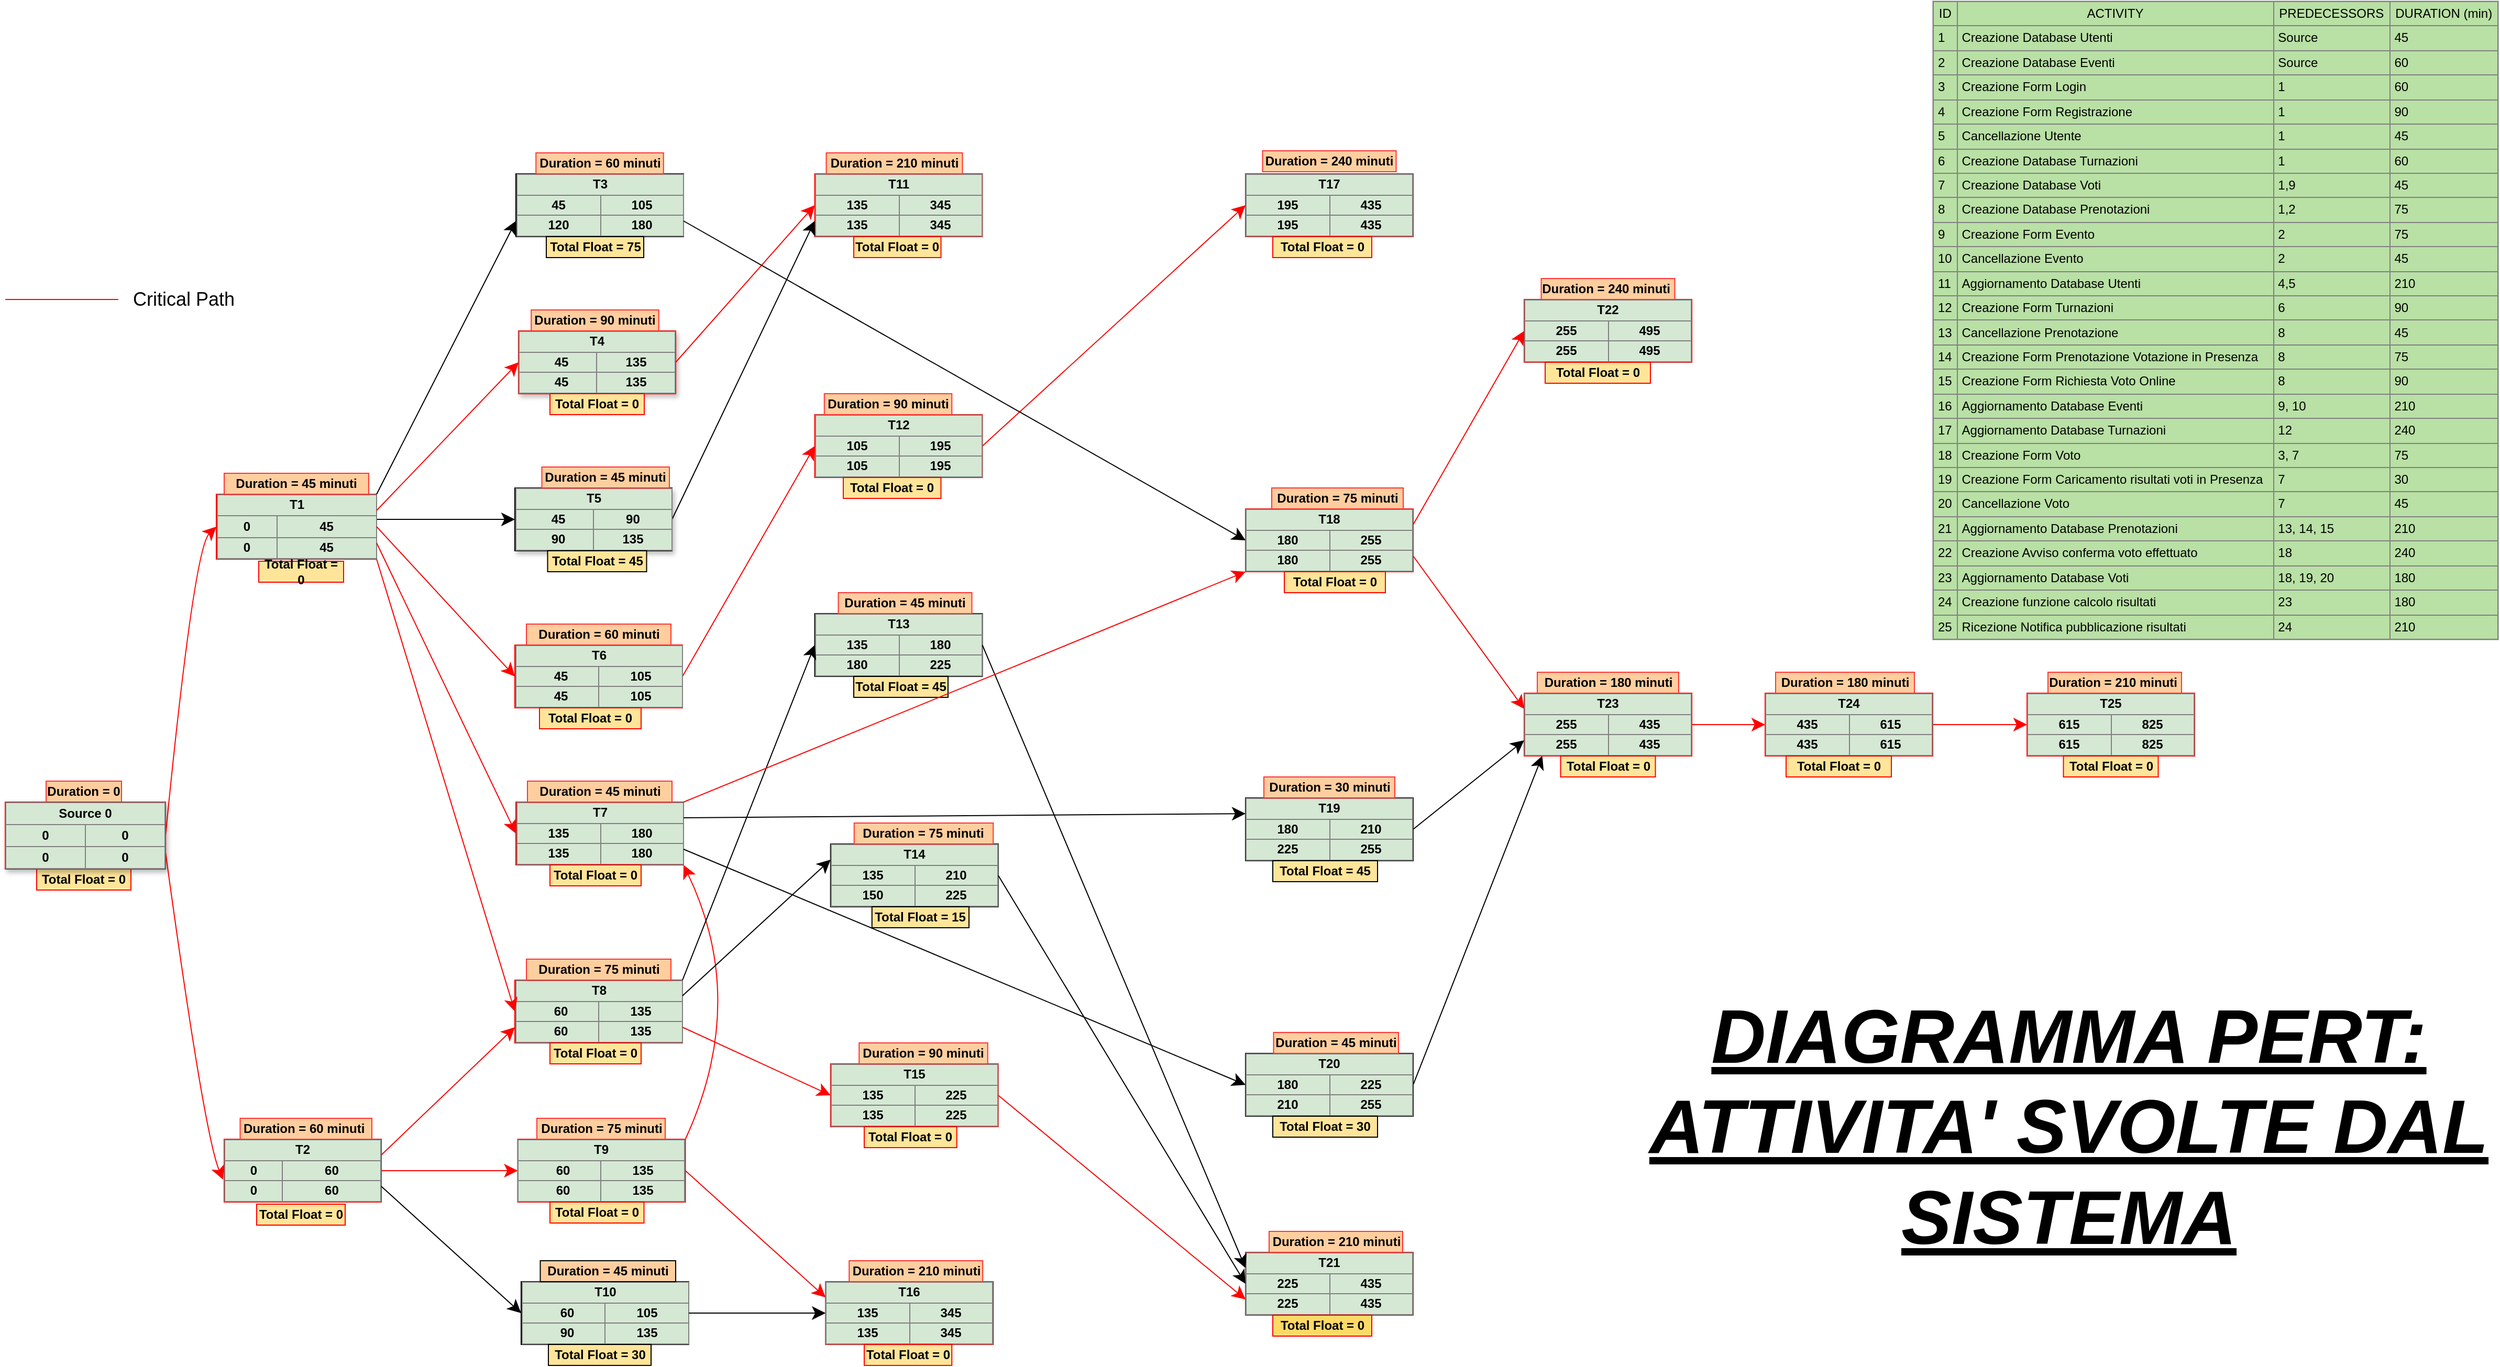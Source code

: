 <mxfile version="13.0.1" type="device"><diagram id="xpWviTsNFBbA-66qVMSo" name="Page-1"><mxGraphModel dx="1583" dy="1898" grid="1" gridSize="10" guides="1" tooltips="1" connect="1" arrows="1" fold="1" page="1" pageScale="1" pageWidth="827" pageHeight="1169" math="0" shadow="0"><root><mxCell id="0"/><mxCell id="1" parent="0"/><mxCell id="i9OXXOEK3lCxnDWzyLUN-1" style="edgeStyle=none;curved=1;html=1;startSize=10;endArrow=classic;endFill=1;endSize=10;strokeColor=#FF0000;strokeWidth=1;fontSize=12;exitX=1;exitY=0.5;exitDx=0;exitDy=0;shadow=0;entryX=0;entryY=0.5;entryDx=0;entryDy=0;fontStyle=1" parent="1" source="i9OXXOEK3lCxnDWzyLUN-25" target="i9OXXOEK3lCxnDWzyLUN-4" edge="1"><mxGeometry relative="1" as="geometry"><mxPoint x="170" y="589.628" as="sourcePoint"/><Array as="points"><mxPoint x="200" y="380"/></Array></mxGeometry></mxCell><mxCell id="i9OXXOEK3lCxnDWzyLUN-2" value="&lt;table border=&quot;1&quot; width=&quot;100%&quot; style=&quot;width: 100% ; height: 100% ; border-collapse: collapse&quot;&gt;&lt;tbody&gt;&lt;tr&gt;&lt;td colspan=&quot;2&quot; align=&quot;center&quot;&gt;T2&lt;/td&gt;&lt;/tr&gt;&lt;tr&gt;&lt;td align=&quot;center&quot;&gt;0&lt;/td&gt;&lt;td align=&quot;center&quot;&gt;60&lt;/td&gt;&lt;/tr&gt;&lt;tr&gt;&lt;td align=&quot;center&quot;&gt;0&lt;/td&gt;&lt;td align=&quot;center&quot;&gt;60&lt;/td&gt;&lt;/tr&gt;&lt;/tbody&gt;&lt;/table&gt;" style="text;html=1;strokeColor=#FF0000;fillColor=#D5E8D4;overflow=fill;rounded=0;shadow=0;fontSize=12;align=center;fontStyle=1" parent="1" vertex="1"><mxGeometry x="229" y="944" width="150" height="60" as="geometry"/></mxCell><mxCell id="i9OXXOEK3lCxnDWzyLUN-4" value="&lt;table border=&quot;1&quot; width=&quot;100%&quot; style=&quot;width: 100% ; height: 100% ; border-collapse: collapse&quot;&gt;&lt;tbody&gt;&lt;tr&gt;&lt;td colspan=&quot;2&quot; align=&quot;center&quot;&gt;T1&lt;/td&gt;&lt;/tr&gt;&lt;tr&gt;&lt;td align=&quot;center&quot;&gt;0&lt;/td&gt;&lt;td align=&quot;center&quot;&gt;45&lt;/td&gt;&lt;/tr&gt;&lt;tr&gt;&lt;td align=&quot;center&quot;&gt;0&lt;/td&gt;&lt;td align=&quot;center&quot;&gt;45&lt;/td&gt;&lt;/tr&gt;&lt;/tbody&gt;&lt;/table&gt;" style="text;html=1;strokeColor=#FF0000;fillColor=#D5E8D4;overflow=fill;rounded=0;shadow=0;fontSize=12;align=center;fontStyle=1" parent="1" vertex="1"><mxGeometry x="221.5" y="328" width="153" height="62" as="geometry"/></mxCell><mxCell id="i9OXXOEK3lCxnDWzyLUN-5" style="edgeStyle=none;curved=1;html=1;startSize=10;endArrow=classic;endFill=1;endSize=10;strokeColor=#FF0000;strokeWidth=1;fontSize=12;exitX=1;exitY=0.75;exitDx=0;exitDy=0;shadow=0;entryX=-0.007;entryY=0.643;entryDx=0;entryDy=0;entryPerimeter=0;fontStyle=1" parent="1" source="i9OXXOEK3lCxnDWzyLUN-25" target="i9OXXOEK3lCxnDWzyLUN-2" edge="1"><mxGeometry relative="1" as="geometry"><Array as="points"><mxPoint x="210" y="940"/></Array></mxGeometry></mxCell><mxCell id="i9OXXOEK3lCxnDWzyLUN-6" value="&lt;table border=&quot;1&quot; width=&quot;100%&quot; style=&quot;width: 100% ; height: 100% ; border-collapse: collapse&quot;&gt;&lt;tbody&gt;&lt;tr&gt;&lt;td colspan=&quot;2&quot; align=&quot;center&quot;&gt;T4&lt;/td&gt;&lt;/tr&gt;&lt;tr&gt;&lt;td align=&quot;center&quot;&gt;&amp;nbsp; 45&lt;/td&gt;&lt;td align=&quot;center&quot;&gt;135&lt;/td&gt;&lt;/tr&gt;&lt;tr&gt;&lt;td align=&quot;center&quot;&gt;&amp;nbsp; 45&lt;/td&gt;&lt;td align=&quot;center&quot;&gt;135&lt;/td&gt;&lt;/tr&gt;&lt;/tbody&gt;&lt;/table&gt;" style="text;html=1;strokeColor=#FF0000;fillColor=#D5E8D4;overflow=fill;rounded=0;shadow=1;fontSize=12;align=center;fontStyle=1" parent="1" vertex="1"><mxGeometry x="510" y="172" width="150" height="60" as="geometry"/></mxCell><mxCell id="i9OXXOEK3lCxnDWzyLUN-7" style="edgeStyle=none;curved=1;html=1;startSize=10;endArrow=classic;endFill=1;endSize=10;strokeColor=#FF0000;strokeWidth=1;fontSize=12;exitX=1;exitY=0.5;exitDx=0;exitDy=0;entryX=0;entryY=0.5;entryDx=0;entryDy=0;fontStyle=1" parent="1" source="i9OXXOEK3lCxnDWzyLUN-6" target="i9OXXOEK3lCxnDWzyLUN-44" edge="1"><mxGeometry relative="1" as="geometry"><mxPoint x="739.5" y="442" as="targetPoint"/></mxGeometry></mxCell><mxCell id="i9OXXOEK3lCxnDWzyLUN-8" value="&lt;table border=&quot;1&quot; width=&quot;100%&quot; style=&quot;width: 100% ; height: 100% ; border-collapse: collapse&quot;&gt;&lt;tbody&gt;&lt;tr&gt;&lt;td colspan=&quot;2&quot; align=&quot;center&quot;&gt;T8&lt;/td&gt;&lt;/tr&gt;&lt;tr&gt;&lt;td align=&quot;center&quot;&gt;&amp;nbsp; 60&lt;/td&gt;&lt;td align=&quot;center&quot;&gt;135&lt;/td&gt;&lt;/tr&gt;&lt;tr&gt;&lt;td align=&quot;center&quot;&gt;&amp;nbsp; 60&lt;/td&gt;&lt;td align=&quot;center&quot;&gt;135&lt;/td&gt;&lt;/tr&gt;&lt;/tbody&gt;&lt;/table&gt;" style="text;html=1;strokeColor=#FF0000;fillColor=#D5E8D4;overflow=fill;rounded=0;shadow=0;fontSize=12;align=center;fontStyle=1" parent="1" vertex="1"><mxGeometry x="506.5" y="792" width="160" height="60" as="geometry"/></mxCell><mxCell id="i9OXXOEK3lCxnDWzyLUN-9" style="edgeStyle=none;curved=1;html=1;startSize=10;endArrow=classic;endFill=1;endSize=10;strokeColor=#FF0000;strokeWidth=1;fontSize=12;exitX=1;exitY=0.5;exitDx=0;exitDy=0;entryX=0;entryY=0.5;entryDx=0;entryDy=0;fillColor=#000000;fontStyle=1" parent="1" source="i9OXXOEK3lCxnDWzyLUN-30" target="i9OXXOEK3lCxnDWzyLUN-42" edge="1"><mxGeometry relative="1" as="geometry"><mxPoint x="943" y="418" as="targetPoint"/></mxGeometry></mxCell><mxCell id="i9OXXOEK3lCxnDWzyLUN-10" value="" style="line;strokeWidth=1;html=1;rounded=1;fontSize=12;align=center;verticalAlign=middle;strokeColor=#FF0000;endFill=1;endArrow=classic;endSize=10;startSize=10;" parent="1" vertex="1"><mxGeometry x="20" y="137" width="108" height="10" as="geometry"/></mxCell><mxCell id="i9OXXOEK3lCxnDWzyLUN-11" value="&lt;font style=&quot;font-size: 18px&quot;&gt;Critical Path&lt;/font&gt;" style="text;html=1;strokeColor=none;fillColor=none;align=left;verticalAlign=middle;whiteSpace=wrap;rounded=0;shadow=1;fontSize=12;" parent="1" vertex="1"><mxGeometry x="140" y="132" width="143" height="20" as="geometry"/></mxCell><mxCell id="i9OXXOEK3lCxnDWzyLUN-12" value="Duration = 0" style="text;html=1;strokeColor=#FF3333;fillColor=#FFCE9F;align=center;verticalAlign=middle;whiteSpace=wrap;rounded=0;shadow=0;fontStyle=1" parent="1" vertex="1"><mxGeometry x="59" y="602" width="72" height="20" as="geometry"/></mxCell><mxCell id="i9OXXOEK3lCxnDWzyLUN-13" value="Duration = 90 minuti" style="text;html=1;strokeColor=#FF3333;fillColor=#FFCE9F;align=center;verticalAlign=middle;whiteSpace=wrap;rounded=0;fontStyle=1" parent="1" vertex="1"><mxGeometry x="522.13" y="152" width="121.75" height="20" as="geometry"/></mxCell><mxCell id="i9OXXOEK3lCxnDWzyLUN-14" value="Duration = 45 minuti" style="text;html=1;strokeColor=#FF3333;fillColor=#FFCE9F;align=center;verticalAlign=middle;whiteSpace=wrap;rounded=0;shadow=0;fontStyle=1" parent="1" vertex="1"><mxGeometry x="229" y="308" width="138" height="20" as="geometry"/></mxCell><mxCell id="i9OXXOEK3lCxnDWzyLUN-15" style="edgeStyle=none;curved=1;html=1;startSize=10;endArrow=classic;endFill=1;endSize=10;strokeColor=#FF0000;strokeWidth=1;fontSize=12;exitX=1;exitY=0.5;exitDx=0;exitDy=0;entryX=0;entryY=0.5;entryDx=0;entryDy=0;shadow=0;fontStyle=1" parent="1" source="i9OXXOEK3lCxnDWzyLUN-42" target="i9OXXOEK3lCxnDWzyLUN-51" edge="1"><mxGeometry relative="1" as="geometry"><mxPoint x="880" y="578" as="sourcePoint"/><mxPoint x="943" y="538" as="targetPoint"/></mxGeometry></mxCell><mxCell id="i9OXXOEK3lCxnDWzyLUN-17" style="edgeStyle=none;curved=1;html=1;startSize=10;endArrow=classic;endFill=1;endSize=10;strokeColor=#000000;strokeWidth=1;fontSize=12;exitX=1;exitY=0.5;exitDx=0;exitDy=0;shadow=0;entryX=0.108;entryY=0.996;entryDx=0;entryDy=0;entryPerimeter=0;fontStyle=1" parent="1" source="_I0PhXs2UNSjMPF8NbZ1-8" target="i9OXXOEK3lCxnDWzyLUN-56" edge="1"><mxGeometry relative="1" as="geometry"><mxPoint x="882.08" y="587" as="sourcePoint"/><mxPoint x="1480" y="802" as="targetPoint"/></mxGeometry></mxCell><mxCell id="i9OXXOEK3lCxnDWzyLUN-18" value="Duration = 60 minuti&amp;nbsp;" style="text;html=1;strokeColor=#FF3333;fillColor=#FFCE9F;align=center;verticalAlign=middle;whiteSpace=wrap;rounded=0;shadow=0;fontStyle=1" parent="1" vertex="1"><mxGeometry x="244.25" y="924" width="125.75" height="20" as="geometry"/></mxCell><mxCell id="i9OXXOEK3lCxnDWzyLUN-19" value="Total Float = 0" style="text;html=1;strokeColor=#FF0000;fillColor=#FFE599;align=center;verticalAlign=middle;whiteSpace=wrap;rounded=0;shadow=0;fontStyle=1" parent="1" vertex="1"><mxGeometry x="50" y="686" width="90" height="20" as="geometry"/></mxCell><mxCell id="i9OXXOEK3lCxnDWzyLUN-20" value="Total Float = 0" style="text;html=1;strokeColor=#FF0000;fillColor=#FFE599;align=center;verticalAlign=middle;whiteSpace=wrap;rounded=0;shadow=0;fontStyle=1" parent="1" vertex="1"><mxGeometry x="262" y="392" width="81" height="20" as="geometry"/></mxCell><mxCell id="i9OXXOEK3lCxnDWzyLUN-21" value="Total Float = 0" style="text;html=1;strokeColor=#FF0000;fillColor=#FFE599;align=center;verticalAlign=middle;whiteSpace=wrap;rounded=0;shadow=0;fontStyle=1" parent="1" vertex="1"><mxGeometry x="540" y="232" width="90" height="20" as="geometry"/></mxCell><mxCell id="i9OXXOEK3lCxnDWzyLUN-22" value="Total Float = 0" style="text;html=1;strokeColor=#FF0000;fillColor=#FFE599;align=center;verticalAlign=middle;whiteSpace=wrap;rounded=0;shadow=0;fontStyle=1" parent="1" vertex="1"><mxGeometry x="260" y="1006" width="84.5" height="20" as="geometry"/></mxCell><mxCell id="i9OXXOEK3lCxnDWzyLUN-23" value="Total Float = 0" style="text;html=1;strokeColor=#FF0000;fillColor=#FFE599;align=center;verticalAlign=middle;whiteSpace=wrap;rounded=0;shadow=0;fontStyle=1" parent="1" vertex="1"><mxGeometry x="540" y="852" width="87" height="20" as="geometry"/></mxCell><mxCell id="i9OXXOEK3lCxnDWzyLUN-25" value="&lt;table border=&quot;1&quot; width=&quot;100%&quot; style=&quot;width: 100% ; height: 100% ; border-collapse: collapse&quot;&gt;&lt;tbody&gt;&lt;tr&gt;&lt;td colspan=&quot;2&quot; align=&quot;center&quot;&gt;Source 0&lt;/td&gt;&lt;/tr&gt;&lt;tr&gt;&lt;td align=&quot;center&quot;&gt;0&lt;/td&gt;&lt;td align=&quot;center&quot;&gt;0&lt;/td&gt;&lt;/tr&gt;&lt;tr&gt;&lt;td align=&quot;center&quot;&gt;0&lt;/td&gt;&lt;td align=&quot;center&quot;&gt;0&lt;/td&gt;&lt;/tr&gt;&lt;/tbody&gt;&lt;/table&gt;" style="text;html=1;strokeColor=#FF0000;fillColor=#D5E8D4;overflow=fill;rounded=0;shadow=1;fontSize=12;align=center;fontStyle=1" parent="1" vertex="1"><mxGeometry x="20" y="622" width="153" height="64" as="geometry"/></mxCell><mxCell id="i9OXXOEK3lCxnDWzyLUN-27" value="&lt;table border=&quot;1&quot; width=&quot;100%&quot; style=&quot;width: 100% ; height: 100% ; border-collapse: collapse&quot;&gt;&lt;tbody&gt;&lt;tr&gt;&lt;td colspan=&quot;2&quot; align=&quot;center&quot;&gt;T3&lt;/td&gt;&lt;/tr&gt;&lt;tr&gt;&lt;td align=&quot;center&quot;&gt;45&lt;/td&gt;&lt;td align=&quot;center&quot;&gt;105&lt;/td&gt;&lt;/tr&gt;&lt;tr&gt;&lt;td align=&quot;center&quot;&gt;120&lt;/td&gt;&lt;td align=&quot;center&quot;&gt;180&lt;/td&gt;&lt;/tr&gt;&lt;/tbody&gt;&lt;/table&gt;" style="text;html=1;strokeColor=#000000;fillColor=#D5E8D4;overflow=fill;rounded=0;shadow=0;fontSize=12;align=center;fontStyle=1" parent="1" vertex="1"><mxGeometry x="507.5" y="22" width="160" height="60" as="geometry"/></mxCell><mxCell id="i9OXXOEK3lCxnDWzyLUN-28" value="Total Float = 75" style="text;html=1;strokeColor=#000000;fillColor=#FFE599;align=center;verticalAlign=middle;whiteSpace=wrap;rounded=0;shadow=0;fontStyle=1" parent="1" vertex="1"><mxGeometry x="536.51" y="82" width="93" height="20" as="geometry"/></mxCell><mxCell id="i9OXXOEK3lCxnDWzyLUN-29" style="edgeStyle=none;curved=1;html=1;startSize=10;endArrow=classic;endFill=1;endSize=10;strokeColor=#000000;strokeWidth=1;fontSize=12;exitX=1;exitY=0;exitDx=0;exitDy=0;entryX=0;entryY=0.75;entryDx=0;entryDy=0;fontStyle=1" parent="1" source="i9OXXOEK3lCxnDWzyLUN-4" target="i9OXXOEK3lCxnDWzyLUN-27" edge="1"><mxGeometry relative="1" as="geometry"><mxPoint x="633" y="508" as="sourcePoint"/><mxPoint x="710" y="508" as="targetPoint"/></mxGeometry></mxCell><mxCell id="i9OXXOEK3lCxnDWzyLUN-30" value="&lt;table border=&quot;1&quot; width=&quot;100%&quot; style=&quot;width: 100% ; height: 100% ; border-collapse: collapse&quot;&gt;&lt;tbody&gt;&lt;tr&gt;&lt;td colspan=&quot;2&quot; align=&quot;center&quot;&gt;T6&lt;/td&gt;&lt;/tr&gt;&lt;tr&gt;&lt;td align=&quot;center&quot;&gt;&amp;nbsp; 45&lt;/td&gt;&lt;td align=&quot;center&quot;&gt;105&lt;/td&gt;&lt;/tr&gt;&lt;tr&gt;&lt;td align=&quot;center&quot;&gt;&amp;nbsp; 45&lt;/td&gt;&lt;td align=&quot;center&quot;&gt;105&lt;/td&gt;&lt;/tr&gt;&lt;/tbody&gt;&lt;/table&gt;" style="text;html=1;strokeColor=#FF0000;fillColor=#D5E8D4;overflow=fill;rounded=0;shadow=0;fontSize=12;align=center;fontStyle=1" parent="1" vertex="1"><mxGeometry x="506.5" y="472" width="160" height="60" as="geometry"/></mxCell><mxCell id="i9OXXOEK3lCxnDWzyLUN-31" value="Total Float = 0" style="text;html=1;strokeColor=#FF0000;fillColor=#FFE599;align=center;verticalAlign=middle;whiteSpace=wrap;rounded=0;shadow=0;fontStyle=1" parent="1" vertex="1"><mxGeometry x="530" y="532" width="97" height="20" as="geometry"/></mxCell><mxCell id="i9OXXOEK3lCxnDWzyLUN-32" value="&lt;table border=&quot;1&quot; width=&quot;100%&quot; style=&quot;width: 100% ; height: 100% ; border-collapse: collapse&quot;&gt;&lt;tbody&gt;&lt;tr&gt;&lt;td colspan=&quot;2&quot; align=&quot;center&quot;&gt;T7&lt;/td&gt;&lt;/tr&gt;&lt;tr&gt;&lt;td align=&quot;center&quot;&gt;135&lt;/td&gt;&lt;td align=&quot;center&quot;&gt;180&lt;/td&gt;&lt;/tr&gt;&lt;tr&gt;&lt;td align=&quot;center&quot;&gt;135&lt;/td&gt;&lt;td align=&quot;center&quot;&gt;180&lt;/td&gt;&lt;/tr&gt;&lt;/tbody&gt;&lt;/table&gt;" style="text;html=1;strokeColor=#FF0000;fillColor=#D5E8D4;overflow=fill;rounded=0;shadow=0;fontSize=12;align=center;fontStyle=1" parent="1" vertex="1"><mxGeometry x="507.5" y="622" width="160" height="60" as="geometry"/></mxCell><mxCell id="i9OXXOEK3lCxnDWzyLUN-33" value="Total Float = 0" style="text;html=1;strokeColor=#FF0000;fillColor=#FFE599;align=center;verticalAlign=middle;whiteSpace=wrap;rounded=0;shadow=0;fontStyle=1" parent="1" vertex="1"><mxGeometry x="540" y="682" width="87" height="20" as="geometry"/></mxCell><mxCell id="i9OXXOEK3lCxnDWzyLUN-34" style="edgeStyle=none;curved=1;html=1;startSize=10;endArrow=classic;endFill=1;endSize=10;strokeColor=#FF0000;strokeWidth=1;fontSize=12;exitX=1;exitY=0.5;exitDx=0;exitDy=0;entryX=0;entryY=0.5;entryDx=0;entryDy=0;fontStyle=1" parent="1" source="i9OXXOEK3lCxnDWzyLUN-4" target="i9OXXOEK3lCxnDWzyLUN-30" edge="1"><mxGeometry relative="1" as="geometry"><mxPoint x="384.5" y="353.5" as="sourcePoint"/><mxPoint x="517.5" y="437" as="targetPoint"/></mxGeometry></mxCell><mxCell id="i9OXXOEK3lCxnDWzyLUN-35" style="edgeStyle=none;curved=1;html=1;startSize=10;endArrow=classic;endFill=1;endSize=10;strokeColor=#FF0000;strokeWidth=1;fontSize=12;exitX=1;exitY=0.75;exitDx=0;exitDy=0;entryX=0;entryY=0.5;entryDx=0;entryDy=0;fontStyle=1" parent="1" source="i9OXXOEK3lCxnDWzyLUN-4" target="i9OXXOEK3lCxnDWzyLUN-32" edge="1"><mxGeometry relative="1" as="geometry"><mxPoint x="384.5" y="369" as="sourcePoint"/><mxPoint x="517.5" y="532" as="targetPoint"/></mxGeometry></mxCell><mxCell id="i9OXXOEK3lCxnDWzyLUN-36" style="edgeStyle=none;curved=1;html=1;startSize=10;endArrow=classic;endFill=1;endSize=10;strokeColor=#FF0000;strokeWidth=1;fontSize=12;exitX=1;exitY=1;exitDx=0;exitDy=0;entryX=0;entryY=0.5;entryDx=0;entryDy=0;fontStyle=1" parent="1" source="i9OXXOEK3lCxnDWzyLUN-4" target="i9OXXOEK3lCxnDWzyLUN-8" edge="1"><mxGeometry relative="1" as="geometry"><mxPoint x="384.5" y="384.5" as="sourcePoint"/><mxPoint x="517.5" y="662" as="targetPoint"/></mxGeometry></mxCell><mxCell id="i9OXXOEK3lCxnDWzyLUN-37" value="&lt;table border=&quot;1&quot; width=&quot;100%&quot; style=&quot;width: 100% ; height: 100% ; border-collapse: collapse&quot;&gt;&lt;tbody&gt;&lt;tr&gt;&lt;td colspan=&quot;2&quot; align=&quot;center&quot;&gt;T9&lt;/td&gt;&lt;/tr&gt;&lt;tr&gt;&lt;td align=&quot;center&quot;&gt;&amp;nbsp; 60&lt;/td&gt;&lt;td align=&quot;center&quot;&gt;135&lt;/td&gt;&lt;/tr&gt;&lt;tr&gt;&lt;td align=&quot;center&quot;&gt;&amp;nbsp; 60&lt;/td&gt;&lt;td align=&quot;center&quot;&gt;135&lt;/td&gt;&lt;/tr&gt;&lt;/tbody&gt;&lt;/table&gt;" style="text;html=1;strokeColor=#FF0000;fillColor=#D5E8D4;overflow=fill;rounded=0;shadow=0;fontSize=12;align=center;fontStyle=1" parent="1" vertex="1"><mxGeometry x="509.25" y="944" width="160" height="60" as="geometry"/></mxCell><mxCell id="i9OXXOEK3lCxnDWzyLUN-38" value="Duration = 75 minuti" style="text;html=1;strokeColor=#FF3333;fillColor=#FFCE9F;align=center;verticalAlign=middle;whiteSpace=wrap;rounded=0;fontStyle=1" parent="1" vertex="1"><mxGeometry x="527.5" y="924" width="122.5" height="20" as="geometry"/></mxCell><mxCell id="i9OXXOEK3lCxnDWzyLUN-39" value="Total Float = 0" style="text;html=1;strokeColor=#FF0000;fillColor=#FFE599;align=center;verticalAlign=middle;whiteSpace=wrap;rounded=0;shadow=0;fontStyle=1" parent="1" vertex="1"><mxGeometry x="540" y="1004" width="89.75" height="20" as="geometry"/></mxCell><mxCell id="i9OXXOEK3lCxnDWzyLUN-40" style="edgeStyle=none;curved=1;html=1;startSize=10;endArrow=classic;endFill=1;endSize=10;strokeColor=#FF0000;strokeWidth=1;fontSize=12;exitX=1;exitY=0.5;exitDx=0;exitDy=0;entryX=0;entryY=0.5;entryDx=0;entryDy=0;shadow=0;fontStyle=1" parent="1" source="i9OXXOEK3lCxnDWzyLUN-2" target="i9OXXOEK3lCxnDWzyLUN-37" edge="1"><mxGeometry relative="1" as="geometry"><mxPoint x="672.5" y="812" as="sourcePoint"/><mxPoint x="959" y="808" as="targetPoint"/></mxGeometry></mxCell><mxCell id="i9OXXOEK3lCxnDWzyLUN-41" style="edgeStyle=none;curved=1;html=1;startSize=10;endArrow=classic;endFill=1;endSize=10;strokeColor=#FF0000;strokeWidth=1;fontSize=12;exitX=1;exitY=0.25;exitDx=0;exitDy=0;entryX=0;entryY=0.75;entryDx=0;entryDy=0;shadow=0;fontStyle=1" parent="1" source="i9OXXOEK3lCxnDWzyLUN-2" target="i9OXXOEK3lCxnDWzyLUN-8" edge="1"><mxGeometry relative="1" as="geometry"><mxPoint x="381.5" y="942" as="sourcePoint"/><mxPoint x="478" y="932" as="targetPoint"/></mxGeometry></mxCell><mxCell id="i9OXXOEK3lCxnDWzyLUN-42" value="&lt;table border=&quot;1&quot; width=&quot;100%&quot; style=&quot;width: 100% ; height: 100% ; border-collapse: collapse&quot;&gt;&lt;tbody&gt;&lt;tr&gt;&lt;td colspan=&quot;2&quot; align=&quot;center&quot;&gt;T12&lt;/td&gt;&lt;/tr&gt;&lt;tr&gt;&lt;td align=&quot;center&quot;&gt;105&lt;/td&gt;&lt;td align=&quot;center&quot;&gt;195&lt;/td&gt;&lt;/tr&gt;&lt;tr&gt;&lt;td align=&quot;center&quot;&gt;105&lt;/td&gt;&lt;td align=&quot;center&quot;&gt;195&lt;/td&gt;&lt;/tr&gt;&lt;/tbody&gt;&lt;/table&gt;" style="text;html=1;strokeColor=#FF0000;fillColor=#D5E8D4;overflow=fill;rounded=0;shadow=0;fontSize=12;align=center;fontStyle=1" parent="1" vertex="1"><mxGeometry x="792.76" y="252" width="160" height="60" as="geometry"/></mxCell><mxCell id="i9OXXOEK3lCxnDWzyLUN-43" value="Total Float = 0" style="text;html=1;strokeColor=#FF0000;fillColor=#FFE599;align=center;verticalAlign=middle;whiteSpace=wrap;rounded=0;shadow=0;fontStyle=1" parent="1" vertex="1"><mxGeometry x="820" y="312" width="93.26" height="20" as="geometry"/></mxCell><mxCell id="i9OXXOEK3lCxnDWzyLUN-44" value="&lt;table border=&quot;1&quot; width=&quot;100%&quot; style=&quot;width: 100% ; height: 100% ; border-collapse: collapse&quot;&gt;&lt;tbody&gt;&lt;tr&gt;&lt;td colspan=&quot;2&quot; align=&quot;center&quot;&gt;T11&lt;/td&gt;&lt;/tr&gt;&lt;tr&gt;&lt;td align=&quot;center&quot;&gt;135&lt;/td&gt;&lt;td align=&quot;center&quot;&gt;345&lt;/td&gt;&lt;/tr&gt;&lt;tr&gt;&lt;td align=&quot;center&quot;&gt;135&lt;/td&gt;&lt;td align=&quot;center&quot;&gt;345&lt;/td&gt;&lt;/tr&gt;&lt;/tbody&gt;&lt;/table&gt;" style="text;html=1;strokeColor=#FF0000;fillColor=#D5E8D4;overflow=fill;rounded=0;shadow=0;fontSize=12;align=center;fontStyle=1" parent="1" vertex="1"><mxGeometry x="792.76" y="22" width="160" height="60" as="geometry"/></mxCell><mxCell id="i9OXXOEK3lCxnDWzyLUN-45" value="Total Float = 0" style="text;html=1;strokeColor=#FF0000;fillColor=#FFE599;align=center;verticalAlign=middle;whiteSpace=wrap;rounded=0;shadow=0;fontStyle=1" parent="1" vertex="1"><mxGeometry x="830" y="82" width="83.26" height="20" as="geometry"/></mxCell><mxCell id="i9OXXOEK3lCxnDWzyLUN-46" style="edgeStyle=none;curved=1;html=1;startSize=10;endArrow=classic;endFill=1;endSize=10;strokeColor=#000000;strokeWidth=1;fontSize=12;exitX=1;exitY=0.5;exitDx=0;exitDy=0;entryX=0;entryY=0.75;entryDx=0;entryDy=0;fontStyle=1" parent="1" source="i9OXXOEK3lCxnDWzyLUN-99" target="i9OXXOEK3lCxnDWzyLUN-44" edge="1"><mxGeometry relative="1" as="geometry"><mxPoint x="672.5" y="302" as="sourcePoint"/><mxPoint x="849" y="312" as="targetPoint"/></mxGeometry></mxCell><mxCell id="i9OXXOEK3lCxnDWzyLUN-47" value="&lt;table border=&quot;1&quot; width=&quot;100%&quot; style=&quot;width: 100% ; height: 100% ; border-collapse: collapse&quot;&gt;&lt;tbody&gt;&lt;tr&gt;&lt;td colspan=&quot;2&quot; align=&quot;center&quot;&gt;T18&lt;/td&gt;&lt;/tr&gt;&lt;tr&gt;&lt;td align=&quot;center&quot;&gt;180&lt;/td&gt;&lt;td align=&quot;center&quot;&gt;255&lt;/td&gt;&lt;/tr&gt;&lt;tr&gt;&lt;td align=&quot;center&quot;&gt;180&lt;/td&gt;&lt;td align=&quot;center&quot;&gt;255&lt;/td&gt;&lt;/tr&gt;&lt;/tbody&gt;&lt;/table&gt;" style="text;html=1;strokeColor=#FF0000;fillColor=#D5E8D4;overflow=fill;rounded=0;shadow=0;fontSize=12;align=center;fontStyle=1" parent="1" vertex="1"><mxGeometry x="1204" y="342" width="160" height="60" as="geometry"/></mxCell><mxCell id="i9OXXOEK3lCxnDWzyLUN-48" value="Duration = 75 minuti" style="text;html=1;strokeColor=#FF3333;fillColor=#FFCE9F;align=center;verticalAlign=middle;whiteSpace=wrap;rounded=0;fontStyle=1" parent="1" vertex="1"><mxGeometry x="1229" y="322" width="125.5" height="20" as="geometry"/></mxCell><mxCell id="i9OXXOEK3lCxnDWzyLUN-49" value="Total Float = 0" style="text;html=1;strokeColor=#FF0000;fillColor=#FFE599;align=center;verticalAlign=middle;whiteSpace=wrap;rounded=0;shadow=0;fontStyle=1" parent="1" vertex="1"><mxGeometry x="1241" y="402" width="96.5" height="20" as="geometry"/></mxCell><mxCell id="i9OXXOEK3lCxnDWzyLUN-50" style="edgeStyle=none;curved=1;html=1;startSize=10;endArrow=classic;endFill=1;endSize=10;strokeColor=#000000;strokeWidth=1;fontSize=12;exitX=1;exitY=0.75;exitDx=0;exitDy=0;entryX=0;entryY=0.5;entryDx=0;entryDy=0;fontStyle=1" parent="1" source="i9OXXOEK3lCxnDWzyLUN-27" target="i9OXXOEK3lCxnDWzyLUN-47" edge="1"><mxGeometry relative="1" as="geometry"><mxPoint x="677.5" y="422" as="sourcePoint"/><mxPoint x="849" y="327" as="targetPoint"/></mxGeometry></mxCell><mxCell id="i9OXXOEK3lCxnDWzyLUN-51" value="&lt;table border=&quot;1&quot; width=&quot;100%&quot; style=&quot;width: 100% ; height: 100% ; border-collapse: collapse&quot;&gt;&lt;tbody&gt;&lt;tr&gt;&lt;td colspan=&quot;2&quot; align=&quot;center&quot;&gt;T17&lt;/td&gt;&lt;/tr&gt;&lt;tr&gt;&lt;td align=&quot;center&quot;&gt;195&lt;/td&gt;&lt;td align=&quot;center&quot;&gt;435&lt;/td&gt;&lt;/tr&gt;&lt;tr&gt;&lt;td align=&quot;center&quot;&gt;195&lt;/td&gt;&lt;td align=&quot;center&quot;&gt;435&lt;/td&gt;&lt;/tr&gt;&lt;/tbody&gt;&lt;/table&gt;" style="text;html=1;strokeColor=#FF0000;fillColor=#D5E8D4;overflow=fill;rounded=0;shadow=0;fontSize=12;align=center;fontStyle=1" parent="1" vertex="1"><mxGeometry x="1204" y="22" width="160" height="60" as="geometry"/></mxCell><mxCell id="i9OXXOEK3lCxnDWzyLUN-52" value="Total Float = 0" style="text;html=1;strokeColor=#FF0000;fillColor=#FFE599;align=center;verticalAlign=middle;whiteSpace=wrap;rounded=0;shadow=0;fontStyle=1" parent="1" vertex="1"><mxGeometry x="1230" y="82" width="94.5" height="20" as="geometry"/></mxCell><mxCell id="i9OXXOEK3lCxnDWzyLUN-53" value="&lt;table border=&quot;1&quot; width=&quot;100%&quot; style=&quot;width: 100% ; height: 100% ; border-collapse: collapse&quot;&gt;&lt;tbody&gt;&lt;tr&gt;&lt;td colspan=&quot;2&quot; align=&quot;center&quot;&gt;T19&lt;/td&gt;&lt;/tr&gt;&lt;tr&gt;&lt;td align=&quot;center&quot;&gt;180&lt;/td&gt;&lt;td align=&quot;center&quot;&gt;210&lt;/td&gt;&lt;/tr&gt;&lt;tr&gt;&lt;td align=&quot;center&quot;&gt;225&lt;/td&gt;&lt;td align=&quot;center&quot;&gt;255&lt;/td&gt;&lt;/tr&gt;&lt;/tbody&gt;&lt;/table&gt;" style="text;html=1;strokeColor=#000000;fillColor=#D5E8D4;overflow=fill;rounded=0;shadow=0;fontSize=12;align=center;fontStyle=1" parent="1" vertex="1"><mxGeometry x="1204" y="618" width="160" height="60" as="geometry"/></mxCell><mxCell id="i9OXXOEK3lCxnDWzyLUN-54" value="Duration = 30 minuti" style="text;html=1;strokeColor=#FF3333;fillColor=#FFCE9F;align=center;verticalAlign=middle;whiteSpace=wrap;rounded=0;fontStyle=1" parent="1" vertex="1"><mxGeometry x="1221.5" y="598" width="125" height="20" as="geometry"/></mxCell><mxCell id="i9OXXOEK3lCxnDWzyLUN-55" value="Total Float = 45" style="text;html=1;strokeColor=#000000;fillColor=#FFE599;align=center;verticalAlign=middle;whiteSpace=wrap;rounded=0;shadow=0;fontStyle=1" parent="1" vertex="1"><mxGeometry x="1230" y="678" width="100" height="20" as="geometry"/></mxCell><mxCell id="i9OXXOEK3lCxnDWzyLUN-56" value="&lt;table border=&quot;1&quot; width=&quot;100%&quot; style=&quot;width: 100% ; height: 100% ; border-collapse: collapse&quot;&gt;&lt;tbody&gt;&lt;tr&gt;&lt;td colspan=&quot;2&quot; align=&quot;center&quot;&gt;T23&lt;/td&gt;&lt;/tr&gt;&lt;tr&gt;&lt;td align=&quot;center&quot;&gt;255&lt;/td&gt;&lt;td align=&quot;center&quot;&gt;435&lt;/td&gt;&lt;/tr&gt;&lt;tr&gt;&lt;td align=&quot;center&quot;&gt;255&lt;/td&gt;&lt;td align=&quot;center&quot;&gt;435&lt;/td&gt;&lt;/tr&gt;&lt;/tbody&gt;&lt;/table&gt;" style="text;html=1;strokeColor=#FF0000;fillColor=#D5E8D4;overflow=fill;rounded=0;shadow=0;fontSize=12;align=center;fontStyle=1" parent="1" vertex="1"><mxGeometry x="1470" y="518" width="160" height="60" as="geometry"/></mxCell><mxCell id="i9OXXOEK3lCxnDWzyLUN-57" value="Duration = 180 minuti" style="text;html=1;strokeColor=#FF3333;fillColor=#FFCE9F;align=center;verticalAlign=middle;whiteSpace=wrap;rounded=0;fontStyle=1" parent="1" vertex="1"><mxGeometry x="1482.5" y="498" width="135" height="20" as="geometry"/></mxCell><mxCell id="i9OXXOEK3lCxnDWzyLUN-58" value="Total Float = 0" style="text;html=1;strokeColor=#FF0000;fillColor=#FFE599;align=center;verticalAlign=middle;whiteSpace=wrap;rounded=0;shadow=0;fontStyle=1" parent="1" vertex="1"><mxGeometry x="1504.75" y="578" width="90.5" height="20" as="geometry"/></mxCell><mxCell id="i9OXXOEK3lCxnDWzyLUN-59" style="edgeStyle=none;curved=1;html=1;startSize=10;endArrow=classic;endFill=1;endSize=10;strokeColor=#FF0000;strokeWidth=1;fontSize=12;exitX=1;exitY=0.75;exitDx=0;exitDy=0;entryX=0;entryY=0.25;entryDx=0;entryDy=0;shadow=0;fontStyle=1" parent="1" source="i9OXXOEK3lCxnDWzyLUN-47" target="i9OXXOEK3lCxnDWzyLUN-56" edge="1"><mxGeometry relative="1" as="geometry"><mxPoint x="677.5" y="647" as="sourcePoint"/><mxPoint x="1179.5" y="527" as="targetPoint"/></mxGeometry></mxCell><mxCell id="i9OXXOEK3lCxnDWzyLUN-60" style="edgeStyle=none;curved=1;html=1;startSize=10;endArrow=classic;endFill=1;endSize=10;strokeColor=#000000;strokeWidth=1;fontSize=12;exitX=1;exitY=0.5;exitDx=0;exitDy=0;entryX=0;entryY=0.75;entryDx=0;entryDy=0;shadow=0;fontStyle=1" parent="1" source="i9OXXOEK3lCxnDWzyLUN-53" target="i9OXXOEK3lCxnDWzyLUN-56" edge="1"><mxGeometry relative="1" as="geometry"><mxPoint x="1339.5" y="512" as="sourcePoint"/><mxPoint x="1480" y="543" as="targetPoint"/></mxGeometry></mxCell><mxCell id="i9OXXOEK3lCxnDWzyLUN-61" value="&lt;table border=&quot;1&quot; width=&quot;100%&quot; style=&quot;width: 100% ; height: 100% ; border-collapse: collapse&quot;&gt;&lt;tbody&gt;&lt;tr&gt;&lt;td colspan=&quot;2&quot; align=&quot;center&quot;&gt;T24&lt;/td&gt;&lt;/tr&gt;&lt;tr&gt;&lt;td align=&quot;center&quot;&gt;435&lt;/td&gt;&lt;td align=&quot;center&quot;&gt;615&lt;/td&gt;&lt;/tr&gt;&lt;tr&gt;&lt;td align=&quot;center&quot;&gt;435&lt;/td&gt;&lt;td align=&quot;center&quot;&gt;615&lt;/td&gt;&lt;/tr&gt;&lt;/tbody&gt;&lt;/table&gt;" style="text;html=1;strokeColor=#FF0000;fillColor=#D5E8D4;overflow=fill;rounded=0;shadow=0;fontSize=12;align=center;fontStyle=1" parent="1" vertex="1"><mxGeometry x="1700" y="518" width="160" height="60" as="geometry"/></mxCell><mxCell id="i9OXXOEK3lCxnDWzyLUN-62" value="Duration = 180 minuti" style="text;html=1;strokeColor=#FF3333;fillColor=#FFCE9F;align=center;verticalAlign=middle;whiteSpace=wrap;rounded=0;fontStyle=1" parent="1" vertex="1"><mxGeometry x="1710" y="498" width="132.5" height="20" as="geometry"/></mxCell><mxCell id="i9OXXOEK3lCxnDWzyLUN-63" value="Total Float = 0" style="text;html=1;strokeColor=#FF0000;fillColor=#FFE599;align=center;verticalAlign=middle;whiteSpace=wrap;rounded=0;shadow=0;fontStyle=1" parent="1" vertex="1"><mxGeometry x="1720" y="578" width="100.5" height="20" as="geometry"/></mxCell><mxCell id="i9OXXOEK3lCxnDWzyLUN-64" value="&lt;table border=&quot;1&quot; width=&quot;100%&quot; style=&quot;width: 100% ; height: 100% ; border-collapse: collapse&quot;&gt;&lt;tbody&gt;&lt;tr&gt;&lt;td colspan=&quot;2&quot; align=&quot;center&quot;&gt;T25&lt;/td&gt;&lt;/tr&gt;&lt;tr&gt;&lt;td align=&quot;center&quot;&gt;615&lt;/td&gt;&lt;td align=&quot;center&quot;&gt;825&lt;/td&gt;&lt;/tr&gt;&lt;tr&gt;&lt;td align=&quot;center&quot;&gt;615&lt;/td&gt;&lt;td align=&quot;center&quot;&gt;825&lt;/td&gt;&lt;/tr&gt;&lt;/tbody&gt;&lt;/table&gt;" style="text;html=1;strokeColor=#FF0000;fillColor=#D5E8D4;overflow=fill;rounded=0;shadow=0;fontSize=12;align=center;fontStyle=1" parent="1" vertex="1"><mxGeometry x="1950" y="518" width="160" height="60" as="geometry"/></mxCell><mxCell id="i9OXXOEK3lCxnDWzyLUN-65" value="Duration = 210 minuti&amp;nbsp;" style="text;html=1;strokeColor=#FF3333;fillColor=#FFCE9F;align=center;verticalAlign=middle;whiteSpace=wrap;rounded=0;fontStyle=1" parent="1" vertex="1"><mxGeometry x="1970" y="498" width="127.5" height="20" as="geometry"/></mxCell><mxCell id="i9OXXOEK3lCxnDWzyLUN-66" value="Total Float = 0" style="text;html=1;strokeColor=#FF0000;fillColor=#FFE599;align=center;verticalAlign=middle;whiteSpace=wrap;rounded=0;shadow=0;fontStyle=1" parent="1" vertex="1"><mxGeometry x="1984.75" y="578" width="90.5" height="20" as="geometry"/></mxCell><mxCell id="i9OXXOEK3lCxnDWzyLUN-67" style="edgeStyle=none;curved=1;html=1;startSize=10;endArrow=classic;endFill=1;endSize=10;strokeColor=#FF0000;strokeWidth=1;fontSize=12;exitX=1;exitY=0.5;exitDx=0;exitDy=0;entryX=0;entryY=0.5;entryDx=0;entryDy=0;shadow=0;fontStyle=1" parent="1" source="i9OXXOEK3lCxnDWzyLUN-56" target="i9OXXOEK3lCxnDWzyLUN-61" edge="1"><mxGeometry relative="1" as="geometry"><mxPoint x="1339.5" y="512" as="sourcePoint"/><mxPoint x="1480" y="543" as="targetPoint"/></mxGeometry></mxCell><mxCell id="i9OXXOEK3lCxnDWzyLUN-68" style="edgeStyle=none;curved=1;html=1;startSize=10;endArrow=classic;endFill=1;endSize=10;strokeColor=#FF0000;strokeWidth=1;fontSize=12;exitX=1;exitY=0.5;exitDx=0;exitDy=0;entryX=0;entryY=0.5;entryDx=0;entryDy=0;shadow=0;fontStyle=1" parent="1" source="i9OXXOEK3lCxnDWzyLUN-61" target="i9OXXOEK3lCxnDWzyLUN-64" edge="1"><mxGeometry relative="1" as="geometry"><mxPoint x="1640" y="558" as="sourcePoint"/><mxPoint x="1710" y="558" as="targetPoint"/></mxGeometry></mxCell><mxCell id="i9OXXOEK3lCxnDWzyLUN-69" style="edgeStyle=none;curved=1;html=1;startSize=10;endArrow=classic;endFill=1;endSize=10;strokeColor=#FF0000;strokeWidth=1;fontSize=12;exitX=1;exitY=0;exitDx=0;exitDy=0;entryX=1;entryY=1;entryDx=0;entryDy=0;fontStyle=1" parent="1" source="i9OXXOEK3lCxnDWzyLUN-37" target="i9OXXOEK3lCxnDWzyLUN-32" edge="1"><mxGeometry relative="1" as="geometry"><mxPoint x="384.5" y="400.0" as="sourcePoint"/><mxPoint x="450" y="782" as="targetPoint"/><Array as="points"><mxPoint x="730" y="812"/></Array></mxGeometry></mxCell><mxCell id="i9OXXOEK3lCxnDWzyLUN-70" value="&lt;table border=&quot;1&quot; width=&quot;100%&quot; style=&quot;width: 100% ; height: 100% ; border-collapse: collapse&quot;&gt;&lt;tbody&gt;&lt;tr&gt;&lt;td colspan=&quot;2&quot; align=&quot;center&quot;&gt;T14&lt;/td&gt;&lt;/tr&gt;&lt;tr&gt;&lt;td align=&quot;center&quot;&gt;135&lt;/td&gt;&lt;td align=&quot;center&quot;&gt;210&lt;/td&gt;&lt;/tr&gt;&lt;tr&gt;&lt;td align=&quot;center&quot;&gt;150&lt;/td&gt;&lt;td align=&quot;center&quot;&gt;225&lt;/td&gt;&lt;/tr&gt;&lt;/tbody&gt;&lt;/table&gt;" style="text;html=1;strokeColor=#000000;fillColor=#D5E8D4;overflow=fill;rounded=0;shadow=0;fontSize=12;align=center;fontStyle=1" parent="1" vertex="1"><mxGeometry x="807.88" y="662" width="160" height="60" as="geometry"/></mxCell><mxCell id="i9OXXOEK3lCxnDWzyLUN-71" value="Total Float = 15" style="text;html=1;strokeColor=#000000;fillColor=#FFE599;align=center;verticalAlign=middle;whiteSpace=wrap;rounded=0;shadow=0;fontStyle=1" parent="1" vertex="1"><mxGeometry x="847.38" y="722" width="92.62" height="20" as="geometry"/></mxCell><mxCell id="i9OXXOEK3lCxnDWzyLUN-72" value="&lt;table border=&quot;1&quot; width=&quot;100%&quot; style=&quot;width: 100% ; height: 100% ; border-collapse: collapse&quot;&gt;&lt;tbody&gt;&lt;tr&gt;&lt;td colspan=&quot;2&quot; align=&quot;center&quot;&gt;T15&lt;/td&gt;&lt;/tr&gt;&lt;tr&gt;&lt;td align=&quot;center&quot;&gt;135&lt;/td&gt;&lt;td align=&quot;center&quot;&gt;225&lt;/td&gt;&lt;/tr&gt;&lt;tr&gt;&lt;td align=&quot;center&quot;&gt;135&lt;/td&gt;&lt;td align=&quot;center&quot;&gt;225&lt;/td&gt;&lt;/tr&gt;&lt;/tbody&gt;&lt;/table&gt;" style="text;html=1;strokeColor=#FF0000;fillColor=#D5E8D4;overflow=fill;rounded=0;shadow=0;fontSize=12;align=center;fontStyle=1" parent="1" vertex="1"><mxGeometry x="807.88" y="872" width="160" height="60" as="geometry"/></mxCell><mxCell id="i9OXXOEK3lCxnDWzyLUN-73" value="Total Float = 0" style="text;html=1;strokeColor=#FF0000;fillColor=#FFE599;align=center;verticalAlign=middle;whiteSpace=wrap;rounded=0;shadow=0;fontStyle=1" parent="1" vertex="1"><mxGeometry x="840" y="932" width="88.38" height="20" as="geometry"/></mxCell><mxCell id="i9OXXOEK3lCxnDWzyLUN-74" value="&lt;table border=&quot;1&quot; width=&quot;100%&quot; style=&quot;width: 100% ; height: 100% ; border-collapse: collapse&quot;&gt;&lt;tbody&gt;&lt;tr&gt;&lt;td colspan=&quot;2&quot; align=&quot;center&quot;&gt;T16&lt;/td&gt;&lt;/tr&gt;&lt;tr&gt;&lt;td align=&quot;center&quot;&gt;135&lt;/td&gt;&lt;td align=&quot;center&quot;&gt;345&lt;/td&gt;&lt;/tr&gt;&lt;tr&gt;&lt;td align=&quot;center&quot;&gt;135&lt;/td&gt;&lt;td align=&quot;center&quot;&gt;345&lt;/td&gt;&lt;/tr&gt;&lt;/tbody&gt;&lt;/table&gt;" style="text;html=1;strokeColor=#FF0000;fillColor=#D5E8D4;overflow=fill;rounded=0;shadow=0;fontSize=12;align=center;fontStyle=1" parent="1" vertex="1"><mxGeometry x="803.13" y="1080" width="160" height="60" as="geometry"/></mxCell><mxCell id="i9OXXOEK3lCxnDWzyLUN-75" value="Total Float = 0" style="text;html=1;strokeColor=#FF0000;fillColor=#FFE599;align=center;verticalAlign=middle;whiteSpace=wrap;rounded=0;shadow=0;fontStyle=1" parent="1" vertex="1"><mxGeometry x="840" y="1140" width="83.63" height="20" as="geometry"/></mxCell><mxCell id="i9OXXOEK3lCxnDWzyLUN-76" value="&lt;table border=&quot;1&quot; width=&quot;100%&quot; style=&quot;width: 100% ; height: 100% ; border-collapse: collapse&quot;&gt;&lt;tbody&gt;&lt;tr&gt;&lt;td colspan=&quot;2&quot; align=&quot;center&quot;&gt;T21&lt;/td&gt;&lt;/tr&gt;&lt;tr&gt;&lt;td align=&quot;center&quot;&gt;225&lt;/td&gt;&lt;td align=&quot;center&quot;&gt;435&lt;/td&gt;&lt;/tr&gt;&lt;tr&gt;&lt;td align=&quot;center&quot;&gt;225&lt;/td&gt;&lt;td align=&quot;center&quot;&gt;435&lt;/td&gt;&lt;/tr&gt;&lt;/tbody&gt;&lt;/table&gt;" style="text;html=1;strokeColor=#FF0000;fillColor=#D5E8D4;overflow=fill;rounded=0;shadow=0;fontSize=12;align=center;fontStyle=1" parent="1" vertex="1"><mxGeometry x="1204" y="1052" width="160" height="60" as="geometry"/></mxCell><mxCell id="i9OXXOEK3lCxnDWzyLUN-77" value="Duration = 210 minuti" style="text;html=1;strokeColor=#FF3333;fillColor=#FFCE9F;align=center;verticalAlign=middle;whiteSpace=wrap;rounded=0;fontStyle=1" parent="1" vertex="1"><mxGeometry x="1226.5" y="1032" width="127.5" height="20" as="geometry"/></mxCell><mxCell id="i9OXXOEK3lCxnDWzyLUN-78" value="Total Float = 0" style="text;html=1;strokeColor=#FF0000;fillColor=#FFD966;align=center;verticalAlign=middle;whiteSpace=wrap;rounded=0;shadow=0;fontStyle=1" parent="1" vertex="1"><mxGeometry x="1230" y="1112" width="94.5" height="20" as="geometry"/></mxCell><mxCell id="i9OXXOEK3lCxnDWzyLUN-79" style="edgeStyle=none;curved=1;html=1;startSize=10;endArrow=classic;endFill=1;endSize=10;strokeColor=#000000;strokeWidth=1;fontSize=12;exitX=1;exitY=0.25;exitDx=0;exitDy=0;entryX=0;entryY=0.25;entryDx=0;entryDy=0;fontStyle=1" parent="1" source="i9OXXOEK3lCxnDWzyLUN-8" target="i9OXXOEK3lCxnDWzyLUN-70" edge="1"><mxGeometry relative="1" as="geometry"><mxPoint x="598" y="902" as="sourcePoint"/><mxPoint x="637.5" y="692" as="targetPoint"/></mxGeometry></mxCell><mxCell id="i9OXXOEK3lCxnDWzyLUN-80" style="edgeStyle=none;curved=1;html=1;startSize=10;endArrow=classic;endFill=1;endSize=10;strokeColor=#FF0000;strokeWidth=1;fontSize=12;exitX=1;exitY=0.75;exitDx=0;exitDy=0;entryX=0;entryY=0.5;entryDx=0;entryDy=0;fontStyle=1" parent="1" source="i9OXXOEK3lCxnDWzyLUN-8" target="i9OXXOEK3lCxnDWzyLUN-72" edge="1"><mxGeometry relative="1" as="geometry"><mxPoint x="610.0" y="767" as="sourcePoint"/><mxPoint x="780.0" y="747" as="targetPoint"/></mxGeometry></mxCell><mxCell id="i9OXXOEK3lCxnDWzyLUN-81" style="edgeStyle=none;curved=1;html=1;startSize=10;endArrow=classic;endFill=1;endSize=10;strokeColor=#000000;strokeWidth=1;fontSize=12;exitX=1;exitY=0.5;exitDx=0;exitDy=0;entryX=0;entryY=0.5;entryDx=0;entryDy=0;fontStyle=1" parent="1" source="i9OXXOEK3lCxnDWzyLUN-70" target="i9OXXOEK3lCxnDWzyLUN-76" edge="1"><mxGeometry relative="1" as="geometry"><mxPoint x="610.0" y="767" as="sourcePoint"/><mxPoint x="780.0" y="747" as="targetPoint"/></mxGeometry></mxCell><mxCell id="i9OXXOEK3lCxnDWzyLUN-82" style="edgeStyle=none;curved=1;html=1;startSize=10;endArrow=classic;endFill=1;endSize=10;strokeColor=#FF0000;strokeWidth=1;fontSize=12;exitX=1;exitY=0.5;exitDx=0;exitDy=0;entryX=0;entryY=0.75;entryDx=0;entryDy=0;fontStyle=1" parent="1" source="i9OXXOEK3lCxnDWzyLUN-72" target="i9OXXOEK3lCxnDWzyLUN-76" edge="1"><mxGeometry relative="1" as="geometry"><mxPoint x="940.0" y="747" as="sourcePoint"/><mxPoint x="1120" y="807" as="targetPoint"/></mxGeometry></mxCell><mxCell id="i9OXXOEK3lCxnDWzyLUN-83" style="edgeStyle=none;curved=1;html=1;startSize=10;endArrow=classic;endFill=1;endSize=10;strokeColor=#FF0000;strokeWidth=1;fontSize=12;exitX=1;exitY=0.5;exitDx=0;exitDy=0;entryX=0;entryY=0.25;entryDx=0;entryDy=0;fontStyle=1" parent="1" source="i9OXXOEK3lCxnDWzyLUN-37" target="i9OXXOEK3lCxnDWzyLUN-74" edge="1"><mxGeometry relative="1" as="geometry"><mxPoint x="940.0" y="882" as="sourcePoint"/><mxPoint x="1120" y="837" as="targetPoint"/></mxGeometry></mxCell><mxCell id="i9OXXOEK3lCxnDWzyLUN-84" value="Duration = 60 minuti" style="text;html=1;strokeColor=#FF3333;fillColor=#FFCE9F;align=center;verticalAlign=middle;whiteSpace=wrap;rounded=0;shadow=0;fontStyle=1" parent="1" vertex="1"><mxGeometry x="517.5" y="452" width="138" height="20" as="geometry"/></mxCell><mxCell id="i9OXXOEK3lCxnDWzyLUN-85" value="Duration = 75 minuti" style="text;html=1;strokeColor=#FF3333;fillColor=#FFCE9F;align=center;verticalAlign=middle;whiteSpace=wrap;rounded=0;fontStyle=1" parent="1" vertex="1"><mxGeometry x="830.38" y="642" width="132.75" height="20" as="geometry"/></mxCell><mxCell id="i9OXXOEK3lCxnDWzyLUN-86" value="Duration = 45 minuti" style="text;html=1;strokeColor=#FF3333;fillColor=#FFCE9F;align=center;verticalAlign=middle;whiteSpace=wrap;rounded=0;shadow=0;fontStyle=1" parent="1" vertex="1"><mxGeometry x="518.5" y="602" width="138" height="20" as="geometry"/></mxCell><mxCell id="i9OXXOEK3lCxnDWzyLUN-87" value="Duration = 75 minuti" style="text;html=1;strokeColor=#FF3333;fillColor=#FFCE9F;align=center;verticalAlign=middle;whiteSpace=wrap;rounded=0;shadow=0;fontStyle=1" parent="1" vertex="1"><mxGeometry x="517.5" y="772" width="138" height="20" as="geometry"/></mxCell><mxCell id="i9OXXOEK3lCxnDWzyLUN-88" value="Duration = 90 minuti" style="text;html=1;strokeColor=#FF3333;fillColor=#FFCE9F;align=center;verticalAlign=middle;whiteSpace=wrap;rounded=0;fontStyle=1" parent="1" vertex="1"><mxGeometry x="835.13" y="852" width="122.75" height="20" as="geometry"/></mxCell><mxCell id="i9OXXOEK3lCxnDWzyLUN-89" value="Duration = 240 minuti" style="text;html=1;strokeColor=#FF3333;fillColor=#FFCE9F;align=center;verticalAlign=middle;whiteSpace=wrap;rounded=0;fontStyle=1" parent="1" vertex="1"><mxGeometry x="1220.25" width="127.5" height="20" as="geometry"/></mxCell><mxCell id="i9OXXOEK3lCxnDWzyLUN-90" value="Duration = 210 minuti" style="text;html=1;strokeColor=#FF3333;fillColor=#FFCE9F;align=center;verticalAlign=middle;whiteSpace=wrap;rounded=0;fontStyle=1" parent="1" vertex="1"><mxGeometry x="803.76" y="2" width="130" height="20" as="geometry"/></mxCell><mxCell id="i9OXXOEK3lCxnDWzyLUN-91" value="Duration = 210 minuti" style="text;html=1;strokeColor=#FF3333;fillColor=#FFCE9F;align=center;verticalAlign=middle;whiteSpace=wrap;rounded=0;fontStyle=1" parent="1" vertex="1"><mxGeometry x="825.63" y="1060" width="127.5" height="20" as="geometry"/></mxCell><mxCell id="i9OXXOEK3lCxnDWzyLUN-92" value="&lt;table border=&quot;1&quot; width=&quot;100%&quot; style=&quot;width: 100% ; height: 100% ; border-collapse: collapse&quot;&gt;&lt;tbody&gt;&lt;tr&gt;&lt;td colspan=&quot;2&quot; align=&quot;center&quot;&gt;T22&lt;/td&gt;&lt;/tr&gt;&lt;tr&gt;&lt;td align=&quot;center&quot;&gt;255&lt;/td&gt;&lt;td align=&quot;center&quot;&gt;495&lt;/td&gt;&lt;/tr&gt;&lt;tr&gt;&lt;td align=&quot;center&quot;&gt;255&lt;/td&gt;&lt;td align=&quot;center&quot;&gt;495&lt;/td&gt;&lt;/tr&gt;&lt;/tbody&gt;&lt;/table&gt;" style="text;html=1;strokeColor=#FF0000;fillColor=#D5E8D4;overflow=fill;rounded=0;shadow=0;fontSize=12;align=center;fontStyle=1" parent="1" vertex="1"><mxGeometry x="1470" y="142" width="160" height="60" as="geometry"/></mxCell><mxCell id="i9OXXOEK3lCxnDWzyLUN-93" value="Total Float = 0" style="text;html=1;strokeColor=#FF0000;fillColor=#FFE599;align=center;verticalAlign=middle;whiteSpace=wrap;rounded=0;shadow=0;fontStyle=1" parent="1" vertex="1"><mxGeometry x="1490" y="202" width="100.5" height="20" as="geometry"/></mxCell><mxCell id="i9OXXOEK3lCxnDWzyLUN-94" style="edgeStyle=none;curved=1;html=1;startSize=10;endArrow=classic;endFill=1;endSize=10;strokeColor=#FF0000;strokeWidth=1;fontSize=12;exitX=1;exitY=0.25;exitDx=0;exitDy=0;entryX=0;entryY=0.5;entryDx=0;entryDy=0;shadow=0;fontStyle=1" parent="1" source="i9OXXOEK3lCxnDWzyLUN-47" target="i9OXXOEK3lCxnDWzyLUN-92" edge="1"><mxGeometry relative="1" as="geometry"><mxPoint x="1339.5" y="512" as="sourcePoint"/><mxPoint x="1480" y="543" as="targetPoint"/></mxGeometry></mxCell><mxCell id="i9OXXOEK3lCxnDWzyLUN-95" value="Duration = 90 minuti" style="text;html=1;strokeColor=#FF3333;fillColor=#FFCE9F;align=center;verticalAlign=middle;whiteSpace=wrap;rounded=0;fontStyle=1" parent="1" vertex="1"><mxGeometry x="801.89" y="232" width="121.75" height="20" as="geometry"/></mxCell><mxCell id="i9OXXOEK3lCxnDWzyLUN-96" value="Duration = 60 minuti" style="text;html=1;strokeColor=#FF3333;fillColor=#FFCE9F;align=center;verticalAlign=middle;whiteSpace=wrap;rounded=0;fontStyle=1" parent="1" vertex="1"><mxGeometry x="526.63" y="2" width="121.75" height="20" as="geometry"/></mxCell><mxCell id="i9OXXOEK3lCxnDWzyLUN-97" value="Duration = 240 minuti&amp;nbsp;" style="text;html=1;strokeColor=#FF3333;fillColor=#FFCE9F;align=center;verticalAlign=middle;whiteSpace=wrap;rounded=0;fontStyle=1" parent="1" vertex="1"><mxGeometry x="1486.25" y="122" width="127.5" height="20" as="geometry"/></mxCell><mxCell id="i9OXXOEK3lCxnDWzyLUN-99" value="&lt;table border=&quot;1&quot; width=&quot;100%&quot; style=&quot;width: 100% ; height: 100% ; border-collapse: collapse&quot;&gt;&lt;tbody&gt;&lt;tr&gt;&lt;td colspan=&quot;2&quot; align=&quot;center&quot;&gt;T5&lt;/td&gt;&lt;/tr&gt;&lt;tr&gt;&lt;td align=&quot;center&quot;&gt;&amp;nbsp; 45&lt;/td&gt;&lt;td align=&quot;center&quot;&gt;90&lt;/td&gt;&lt;/tr&gt;&lt;tr&gt;&lt;td align=&quot;center&quot;&gt;&amp;nbsp; 90&lt;/td&gt;&lt;td align=&quot;center&quot;&gt;135&lt;/td&gt;&lt;/tr&gt;&lt;/tbody&gt;&lt;/table&gt;" style="text;html=1;strokeColor=#000000;fillColor=#D5E8D4;overflow=fill;rounded=0;shadow=1;fontSize=12;align=center;fontStyle=1" parent="1" vertex="1"><mxGeometry x="506.5" y="322" width="150" height="60" as="geometry"/></mxCell><mxCell id="i9OXXOEK3lCxnDWzyLUN-100" value="Duration = 45 minuti" style="text;html=1;strokeColor=#FF3333;fillColor=#FFCE9F;align=center;verticalAlign=middle;whiteSpace=wrap;rounded=0;fontStyle=1" parent="1" vertex="1"><mxGeometry x="532.25" y="302" width="121.75" height="20" as="geometry"/></mxCell><mxCell id="i9OXXOEK3lCxnDWzyLUN-101" value="Total Float = 45" style="text;html=1;strokeColor=#000000;fillColor=#FFE599;align=center;verticalAlign=middle;whiteSpace=wrap;rounded=0;shadow=0;fontStyle=1" parent="1" vertex="1"><mxGeometry x="537.75" y="382" width="94.5" height="20" as="geometry"/></mxCell><mxCell id="i9OXXOEK3lCxnDWzyLUN-102" style="edgeStyle=none;curved=1;html=1;startSize=10;endArrow=classic;endFill=1;endSize=10;strokeColor=#000000;strokeWidth=1;fontSize=12;entryX=0;entryY=0.5;entryDx=0;entryDy=0;fontStyle=1" parent="1" target="i9OXXOEK3lCxnDWzyLUN-99" edge="1"><mxGeometry relative="1" as="geometry"><mxPoint x="375" y="352" as="sourcePoint"/><mxPoint x="505" y="206" as="targetPoint"/></mxGeometry></mxCell><mxCell id="i9OXXOEK3lCxnDWzyLUN-114" value="&lt;span style=&quot;font-size: 72px&quot;&gt;&lt;i&gt;&lt;u&gt;&lt;b&gt;DIAGRAMMA PERT: ATTIVITA' SVOLTE DAL SISTEMA&lt;/b&gt;&lt;/u&gt;&lt;/i&gt;&lt;/span&gt;" style="text;html=1;strokeColor=none;fillColor=none;align=center;verticalAlign=middle;whiteSpace=wrap;rounded=0;" parent="1" vertex="1"><mxGeometry x="1580" y="847" width="820" height="170" as="geometry"/></mxCell><mxCell id="_I0PhXs2UNSjMPF8NbZ1-2" value="&lt;table border=&quot;1&quot; width=&quot;100%&quot; style=&quot;width: 100% ; height: 100% ; border-collapse: collapse&quot;&gt;&lt;tbody&gt;&lt;tr&gt;&lt;td colspan=&quot;2&quot; align=&quot;center&quot;&gt;T10&lt;/td&gt;&lt;/tr&gt;&lt;tr&gt;&lt;td align=&quot;center&quot;&gt;&amp;nbsp; 60&lt;/td&gt;&lt;td align=&quot;center&quot;&gt;105&lt;/td&gt;&lt;/tr&gt;&lt;tr&gt;&lt;td align=&quot;center&quot;&gt;&amp;nbsp; 90&lt;/td&gt;&lt;td align=&quot;center&quot;&gt;135&lt;/td&gt;&lt;/tr&gt;&lt;/tbody&gt;&lt;/table&gt;" style="text;html=1;strokeColor=#000000;fillColor=#D5E8D4;overflow=fill;rounded=0;shadow=0;fontSize=12;align=center;fontStyle=1" parent="1" vertex="1"><mxGeometry x="512.5" y="1080" width="160" height="60" as="geometry"/></mxCell><mxCell id="_I0PhXs2UNSjMPF8NbZ1-3" value="Duration = 45 minuti" style="text;html=1;strokeColor=#000000;fillColor=#FFCE9F;align=center;verticalAlign=middle;whiteSpace=wrap;rounded=0;fontStyle=1" parent="1" vertex="1"><mxGeometry x="530.75" y="1060" width="129.25" height="20" as="geometry"/></mxCell><mxCell id="_I0PhXs2UNSjMPF8NbZ1-4" value="Total Float = 30" style="text;html=1;strokeColor=#000000;fillColor=#FFE599;align=center;verticalAlign=middle;whiteSpace=wrap;rounded=0;shadow=0;fontStyle=1" parent="1" vertex="1"><mxGeometry x="538.51" y="1140" width="98" height="20" as="geometry"/></mxCell><mxCell id="_I0PhXs2UNSjMPF8NbZ1-6" style="edgeStyle=none;curved=1;html=1;startSize=10;endArrow=classic;endFill=1;endSize=10;strokeColor=#000000;strokeWidth=1;fontSize=12;exitX=1;exitY=0.75;exitDx=0;exitDy=0;entryX=0;entryY=0.5;entryDx=0;entryDy=0;shadow=0;fontStyle=1" parent="1" source="i9OXXOEK3lCxnDWzyLUN-2" target="_I0PhXs2UNSjMPF8NbZ1-2" edge="1"><mxGeometry relative="1" as="geometry"><mxPoint x="381.5" y="942" as="sourcePoint"/><mxPoint x="517.5" y="924" as="targetPoint"/></mxGeometry></mxCell><mxCell id="_I0PhXs2UNSjMPF8NbZ1-7" style="edgeStyle=none;curved=1;html=1;startSize=10;endArrow=classic;endFill=1;endSize=10;strokeColor=#000000;strokeWidth=1;fontSize=12;exitX=1;exitY=0.5;exitDx=0;exitDy=0;entryX=0;entryY=0.5;entryDx=0;entryDy=0;shadow=0;entryPerimeter=0;fontStyle=1" parent="1" source="_I0PhXs2UNSjMPF8NbZ1-2" target="i9OXXOEK3lCxnDWzyLUN-74" edge="1"><mxGeometry relative="1" as="geometry"><mxPoint x="672.87" y="1032" as="sourcePoint"/><mxPoint x="808.87" y="1127" as="targetPoint"/></mxGeometry></mxCell><mxCell id="_I0PhXs2UNSjMPF8NbZ1-8" value="&lt;table border=&quot;1&quot; width=&quot;100%&quot; style=&quot;width: 100% ; height: 100% ; border-collapse: collapse&quot;&gt;&lt;tbody&gt;&lt;tr&gt;&lt;td colspan=&quot;2&quot; align=&quot;center&quot;&gt;T20&lt;/td&gt;&lt;/tr&gt;&lt;tr&gt;&lt;td align=&quot;center&quot;&gt;180&lt;/td&gt;&lt;td align=&quot;center&quot;&gt;225&lt;/td&gt;&lt;/tr&gt;&lt;tr&gt;&lt;td align=&quot;center&quot;&gt;210&lt;/td&gt;&lt;td align=&quot;center&quot;&gt;255&lt;/td&gt;&lt;/tr&gt;&lt;/tbody&gt;&lt;/table&gt;" style="text;html=1;strokeColor=#000000;fillColor=#D5E8D4;overflow=fill;rounded=0;shadow=0;fontSize=12;align=center;fontStyle=1" parent="1" vertex="1"><mxGeometry x="1204" y="862" width="160" height="60" as="geometry"/></mxCell><mxCell id="_I0PhXs2UNSjMPF8NbZ1-9" value="Duration = 45 minuti" style="text;html=1;strokeColor=#FF3333;fillColor=#FFCE9F;align=center;verticalAlign=middle;whiteSpace=wrap;rounded=0;fontStyle=1" parent="1" vertex="1"><mxGeometry x="1230.75" y="842" width="119.25" height="20" as="geometry"/></mxCell><mxCell id="_I0PhXs2UNSjMPF8NbZ1-10" value="Total Float = 30" style="text;html=1;strokeColor=#000000;fillColor=#FFE599;align=center;verticalAlign=middle;whiteSpace=wrap;rounded=0;shadow=0;fontStyle=1" parent="1" vertex="1"><mxGeometry x="1230" y="922" width="100" height="20" as="geometry"/></mxCell><mxCell id="_I0PhXs2UNSjMPF8NbZ1-13" value="&lt;table border=&quot;1&quot; width=&quot;100%&quot; style=&quot;width: 100% ; height: 100% ; border-collapse: collapse&quot;&gt;&lt;tbody&gt;&lt;tr&gt;&lt;td colspan=&quot;2&quot; align=&quot;center&quot;&gt;T13&lt;/td&gt;&lt;/tr&gt;&lt;tr&gt;&lt;td align=&quot;center&quot;&gt;135&lt;/td&gt;&lt;td align=&quot;center&quot;&gt;180&lt;/td&gt;&lt;/tr&gt;&lt;tr&gt;&lt;td align=&quot;center&quot;&gt;180&lt;/td&gt;&lt;td align=&quot;center&quot;&gt;225&lt;/td&gt;&lt;/tr&gt;&lt;/tbody&gt;&lt;/table&gt;" style="text;html=1;strokeColor=#000000;fillColor=#D5E8D4;overflow=fill;rounded=0;shadow=0;fontSize=12;align=center;fontStyle=1" parent="1" vertex="1"><mxGeometry x="792.76" y="442" width="160" height="60" as="geometry"/></mxCell><mxCell id="_I0PhXs2UNSjMPF8NbZ1-14" value="Duration = 45 minuti" style="text;html=1;strokeColor=#FF3333;fillColor=#FFCE9F;align=center;verticalAlign=middle;whiteSpace=wrap;rounded=0;fontStyle=1" parent="1" vertex="1"><mxGeometry x="815.26" y="422" width="127.5" height="20" as="geometry"/></mxCell><mxCell id="_I0PhXs2UNSjMPF8NbZ1-15" value="Total Float = 45" style="text;html=1;strokeColor=#000000;fillColor=#FFE599;align=center;verticalAlign=middle;whiteSpace=wrap;rounded=0;shadow=0;fontStyle=1" parent="1" vertex="1"><mxGeometry x="830" y="502" width="90" height="20" as="geometry"/></mxCell><mxCell id="_I0PhXs2UNSjMPF8NbZ1-16" style="edgeStyle=none;curved=1;html=1;startSize=10;endArrow=classic;endFill=1;endSize=10;strokeColor=#000000;strokeWidth=1;fontSize=12;exitX=1;exitY=0;exitDx=0;exitDy=0;entryX=0;entryY=0.5;entryDx=0;entryDy=0;fontStyle=1" parent="1" source="i9OXXOEK3lCxnDWzyLUN-8" target="_I0PhXs2UNSjMPF8NbZ1-13" edge="1"><mxGeometry relative="1" as="geometry"><mxPoint x="677.5" y="767" as="sourcePoint"/><mxPoint x="780" y="747" as="targetPoint"/></mxGeometry></mxCell><mxCell id="_I0PhXs2UNSjMPF8NbZ1-19" style="edgeStyle=none;curved=1;html=1;startSize=10;endArrow=classic;endFill=1;endSize=10;strokeColor=#000000;strokeWidth=1;fontSize=12;exitX=1;exitY=0.5;exitDx=0;exitDy=0;entryX=0;entryY=0.25;entryDx=0;entryDy=0;fontStyle=1" parent="1" source="_I0PhXs2UNSjMPF8NbZ1-13" target="i9OXXOEK3lCxnDWzyLUN-76" edge="1"><mxGeometry relative="1" as="geometry"><mxPoint x="940" y="649.5" as="sourcePoint"/><mxPoint x="1437.5" y="954.5" as="targetPoint"/></mxGeometry></mxCell><mxCell id="_I0PhXs2UNSjMPF8NbZ1-22" style="edgeStyle=none;curved=1;html=1;startSize=10;endArrow=classic;endFill=1;endSize=10;strokeColor=#000000;strokeWidth=1;fontSize=12;exitX=1;exitY=0.75;exitDx=0;exitDy=0;entryX=0;entryY=0.5;entryDx=0;entryDy=0;fontStyle=1" parent="1" source="i9OXXOEK3lCxnDWzyLUN-32" target="_I0PhXs2UNSjMPF8NbZ1-8" edge="1"><mxGeometry relative="1" as="geometry"><mxPoint x="940" y="707" as="sourcePoint"/><mxPoint x="1184" y="1092" as="targetPoint"/></mxGeometry></mxCell><mxCell id="_I0PhXs2UNSjMPF8NbZ1-23" style="edgeStyle=none;curved=1;html=1;startSize=10;endArrow=classic;endFill=1;endSize=10;strokeColor=#FF0000;strokeWidth=1;fontSize=12;exitX=1;exitY=0;exitDx=0;exitDy=0;entryX=0;entryY=1;entryDx=0;entryDy=0;fillColor=#000000;fontStyle=1" parent="1" source="i9OXXOEK3lCxnDWzyLUN-32" target="i9OXXOEK3lCxnDWzyLUN-47" edge="1"><mxGeometry relative="1" as="geometry"><mxPoint x="815.26" y="462" as="targetPoint"/><mxPoint x="689" y="682" as="sourcePoint"/></mxGeometry></mxCell><mxCell id="_I0PhXs2UNSjMPF8NbZ1-25" style="edgeStyle=none;curved=1;html=1;startSize=10;endArrow=classic;endFill=1;endSize=10;strokeColor=#000000;strokeWidth=1;fontSize=12;exitX=1;exitY=0.25;exitDx=0;exitDy=0;entryX=0;entryY=0.25;entryDx=0;entryDy=0;fontStyle=1" parent="1" source="i9OXXOEK3lCxnDWzyLUN-32" target="i9OXXOEK3lCxnDWzyLUN-53" edge="1"><mxGeometry relative="1" as="geometry"><mxPoint x="679.5" y="832" as="sourcePoint"/><mxPoint x="802.76" y="482" as="targetPoint"/></mxGeometry></mxCell><mxCell id="S1NZmf-pUS4aOoZDxKi0-1" value="&lt;table border=&quot;1&quot; width=&quot;100%&quot; cellpadding=&quot;4&quot; style=&quot;width: 100% ; height: 100% ; border-collapse: collapse&quot;&gt;&lt;tbody&gt;&lt;tr&gt;&lt;td&gt;ID&lt;/td&gt;&lt;td&gt;ACTIVITY&lt;/td&gt;&lt;td&gt;PREDECESSORS&lt;/td&gt;&lt;td&gt;DURATION (min)&lt;/td&gt;&lt;/tr&gt;&lt;tr&gt;&lt;td style=&quot;text-align: left&quot;&gt;1&lt;/td&gt;&lt;td style=&quot;text-align: left&quot;&gt;Creazione Database Utenti&lt;/td&gt;&lt;td style=&quot;text-align: left&quot;&gt;Source&lt;/td&gt;&lt;td style=&quot;text-align: left&quot;&gt;45&amp;nbsp;&lt;/td&gt;&lt;/tr&gt;&lt;tr&gt;&lt;td style=&quot;text-align: left&quot;&gt;2&lt;/td&gt;&lt;td style=&quot;text-align: left&quot;&gt;Creazione Database Eventi&lt;/td&gt;&lt;td style=&quot;text-align: left&quot;&gt;Source&lt;/td&gt;&lt;td style=&quot;text-align: left&quot;&gt;60&lt;/td&gt;&lt;/tr&gt;&lt;tr&gt;&lt;td style=&quot;text-align: left&quot;&gt;3&lt;/td&gt;&lt;td style=&quot;text-align: left&quot;&gt;Creazione Form Login&lt;br&gt;&lt;/td&gt;&lt;td style=&quot;text-align: left&quot;&gt;1&lt;/td&gt;&lt;td style=&quot;text-align: left&quot;&gt;60&amp;nbsp;&amp;nbsp;&lt;/td&gt;&lt;/tr&gt;&lt;tr&gt;&lt;td style=&quot;text-align: left&quot;&gt;4&lt;/td&gt;&lt;td style=&quot;text-align: left&quot;&gt;Creazione Form Registrazione&lt;/td&gt;&lt;td style=&quot;text-align: left&quot;&gt;1&lt;/td&gt;&lt;td style=&quot;text-align: left&quot;&gt;90&lt;/td&gt;&lt;/tr&gt;&lt;tr&gt;&lt;td style=&quot;text-align: left&quot;&gt;5&lt;/td&gt;&lt;td style=&quot;text-align: left&quot;&gt;Cancellazione Utente&lt;/td&gt;&lt;td style=&quot;text-align: left&quot;&gt;1&lt;/td&gt;&lt;td style=&quot;text-align: left&quot;&gt;45&lt;/td&gt;&lt;/tr&gt;&lt;tr&gt;&lt;td style=&quot;text-align: left&quot;&gt;6&lt;/td&gt;&lt;td style=&quot;text-align: left&quot;&gt;Creazione Database Turnazioni&lt;br&gt;&lt;/td&gt;&lt;td style=&quot;text-align: left&quot;&gt;1&lt;/td&gt;&lt;td style=&quot;text-align: left&quot;&gt;60&lt;/td&gt;&lt;/tr&gt;&lt;tr&gt;&lt;td style=&quot;text-align: left&quot;&gt;7&lt;/td&gt;&lt;td style=&quot;text-align: left&quot;&gt;Creazione Database Voti&lt;br&gt;&lt;/td&gt;&lt;td style=&quot;text-align: left&quot;&gt;1,9&lt;/td&gt;&lt;td style=&quot;text-align: left&quot;&gt;45&lt;/td&gt;&lt;/tr&gt;&lt;tr&gt;&lt;td style=&quot;text-align: left&quot;&gt;8&lt;/td&gt;&lt;td style=&quot;text-align: left&quot;&gt;Creazione Database Prenotazioni&lt;br&gt;&lt;/td&gt;&lt;td style=&quot;text-align: left&quot;&gt;1,2&lt;/td&gt;&lt;td style=&quot;text-align: left&quot;&gt;75&lt;/td&gt;&lt;/tr&gt;&lt;tr&gt;&lt;td style=&quot;text-align: left&quot;&gt;9&lt;/td&gt;&lt;td style=&quot;text-align: left&quot;&gt;Creazione Form Evento&lt;/td&gt;&lt;td style=&quot;text-align: left&quot;&gt;2&lt;/td&gt;&lt;td style=&quot;text-align: left&quot;&gt;75&lt;/td&gt;&lt;/tr&gt;&lt;tr&gt;&lt;td style=&quot;text-align: left&quot;&gt;10&lt;/td&gt;&lt;td style=&quot;text-align: left&quot;&gt;Cancellazione Evento&lt;/td&gt;&lt;td style=&quot;text-align: left&quot;&gt;2&lt;/td&gt;&lt;td style=&quot;text-align: left&quot;&gt;45&amp;nbsp;&lt;/td&gt;&lt;/tr&gt;&lt;tr&gt;&lt;td style=&quot;text-align: left&quot;&gt;11&lt;/td&gt;&lt;td style=&quot;text-align: left&quot;&gt;Aggiornamento Database Utenti&lt;/td&gt;&lt;td style=&quot;text-align: left&quot;&gt;4,5&lt;/td&gt;&lt;td style=&quot;text-align: left&quot;&gt;210&lt;/td&gt;&lt;/tr&gt;&lt;tr&gt;&lt;td style=&quot;text-align: left&quot;&gt;12&lt;/td&gt;&lt;td style=&quot;text-align: left&quot;&gt;Creazione Form Turnazioni&lt;br&gt;&lt;/td&gt;&lt;td style=&quot;text-align: left&quot;&gt;6&lt;/td&gt;&lt;td style=&quot;text-align: left&quot;&gt;90&lt;/td&gt;&lt;/tr&gt;&lt;tr&gt;&lt;td style=&quot;text-align: left&quot;&gt;13&lt;/td&gt;&lt;td style=&quot;text-align: left&quot;&gt;Cancellazione Prenotazione&amp;nbsp;&lt;br&gt;&lt;/td&gt;&lt;td style=&quot;text-align: left&quot;&gt;8&lt;/td&gt;&lt;td style=&quot;text-align: left&quot;&gt;45&amp;nbsp;&lt;/td&gt;&lt;/tr&gt;&lt;tr&gt;&lt;td style=&quot;text-align: left&quot;&gt;14&lt;/td&gt;&lt;td style=&quot;text-align: left&quot;&gt;Creazione Form Prenotazione Votazione in Presenza&lt;br&gt;&lt;/td&gt;&lt;td style=&quot;text-align: left&quot;&gt;8&lt;/td&gt;&lt;td style=&quot;text-align: left&quot;&gt;75&lt;/td&gt;&lt;/tr&gt;&lt;tr&gt;&lt;td style=&quot;text-align: left&quot;&gt;15&lt;/td&gt;&lt;td style=&quot;text-align: left&quot;&gt;Creazione Form Richiesta Voto Online&lt;br&gt;&lt;/td&gt;&lt;td style=&quot;text-align: left&quot;&gt;8&lt;/td&gt;&lt;td style=&quot;text-align: left&quot;&gt;90&lt;/td&gt;&lt;/tr&gt;&lt;tr&gt;&lt;td style=&quot;text-align: left&quot;&gt;16&lt;/td&gt;&lt;td style=&quot;text-align: left&quot;&gt;Aggiornamento Database Eventi&lt;br&gt;&lt;/td&gt;&lt;td style=&quot;text-align: left&quot;&gt;9, 10&lt;/td&gt;&lt;td style=&quot;text-align: left&quot;&gt;210&lt;/td&gt;&lt;/tr&gt;&lt;tr&gt;&lt;td style=&quot;text-align: left&quot;&gt;17&lt;/td&gt;&lt;td style=&quot;text-align: left&quot;&gt;Aggiornamento Database Turnazioni&lt;br&gt;&lt;/td&gt;&lt;td style=&quot;text-align: left&quot;&gt;12&lt;/td&gt;&lt;td style=&quot;text-align: left&quot;&gt;240&amp;nbsp;&lt;/td&gt;&lt;/tr&gt;&lt;tr&gt;&lt;td style=&quot;text-align: left&quot;&gt;18&lt;/td&gt;&lt;td style=&quot;text-align: left&quot;&gt;Creazione Form Voto&lt;br&gt;&lt;/td&gt;&lt;td style=&quot;text-align: left&quot;&gt;3, 7&lt;/td&gt;&lt;td style=&quot;text-align: left&quot;&gt;75&lt;/td&gt;&lt;/tr&gt;&lt;tr&gt;&lt;td style=&quot;text-align: left&quot;&gt;19&lt;/td&gt;&lt;td style=&quot;text-align: left&quot;&gt;Creazione Form Caricamento risultati voti in Presenza&lt;br&gt;&lt;/td&gt;&lt;td style=&quot;text-align: left&quot;&gt;7&lt;/td&gt;&lt;td style=&quot;text-align: left&quot;&gt;30&lt;/td&gt;&lt;/tr&gt;&lt;tr&gt;&lt;td style=&quot;text-align: left&quot;&gt;20&lt;/td&gt;&lt;td style=&quot;text-align: left&quot;&gt;Cancellazione Voto&lt;br&gt;&lt;/td&gt;&lt;td style=&quot;text-align: left&quot;&gt;7&lt;/td&gt;&lt;td style=&quot;text-align: left&quot;&gt;45&lt;/td&gt;&lt;/tr&gt;&lt;tr&gt;&lt;td style=&quot;text-align: left&quot;&gt;21&lt;/td&gt;&lt;td style=&quot;text-align: left&quot;&gt;Aggiornamento Database Prenotazioni&lt;br&gt;&lt;/td&gt;&lt;td style=&quot;text-align: left&quot;&gt;13, 14, 15&lt;/td&gt;&lt;td style=&quot;text-align: left&quot;&gt;210&lt;/td&gt;&lt;/tr&gt;&lt;tr&gt;&lt;td style=&quot;text-align: left&quot;&gt;22&lt;/td&gt;&lt;td style=&quot;text-align: left&quot;&gt;Creazione Avviso conferma voto effettuato&lt;/td&gt;&lt;td style=&quot;text-align: left&quot;&gt;18&lt;/td&gt;&lt;td style=&quot;text-align: left&quot;&gt;240&lt;/td&gt;&lt;/tr&gt;&lt;tr&gt;&lt;td style=&quot;text-align: left&quot;&gt;23&lt;/td&gt;&lt;td style=&quot;text-align: left&quot;&gt;Aggiornamento Database Voti&lt;br&gt;&lt;/td&gt;&lt;td style=&quot;text-align: left&quot;&gt;18, 19, 20&lt;/td&gt;&lt;td style=&quot;text-align: left&quot;&gt;180&lt;/td&gt;&lt;/tr&gt;&lt;tr&gt;&lt;td style=&quot;text-align: left&quot;&gt;24&lt;/td&gt;&lt;td style=&quot;text-align: left&quot;&gt;Creazione funzione calcolo risultati&lt;/td&gt;&lt;td style=&quot;text-align: left&quot;&gt;23&lt;/td&gt;&lt;td style=&quot;text-align: left&quot;&gt;180&lt;/td&gt;&lt;/tr&gt;&lt;tr&gt;&lt;td style=&quot;text-align: left&quot;&gt;25&lt;/td&gt;&lt;td style=&quot;text-align: left&quot;&gt;Ricezione Notifica pubblicazione risultati&lt;/td&gt;&lt;td style=&quot;text-align: left&quot;&gt;24&lt;/td&gt;&lt;td style=&quot;text-align: left&quot;&gt;210&lt;/td&gt;&lt;/tr&gt;&lt;/tbody&gt;&lt;/table&gt;" style="text;html=1;strokeColor=#c0c0c0;fillColor=#B9E0A5;overflow=fill;rounded=0;align=center;" parent="1" vertex="1"><mxGeometry x="1860" y="-143" width="540" height="610" as="geometry"/></mxCell><mxCell id="Z6U2-B1H2NbEPdkctBcG-2" style="edgeStyle=none;curved=1;html=1;startSize=10;endArrow=classic;endFill=1;endSize=10;strokeColor=#FF0000;strokeWidth=1;fontSize=12;entryX=0;entryY=0.5;entryDx=0;entryDy=0;exitX=1;exitY=0.25;exitDx=0;exitDy=0;fontStyle=1" parent="1" source="i9OXXOEK3lCxnDWzyLUN-4" target="i9OXXOEK3lCxnDWzyLUN-6" edge="1"><mxGeometry relative="1" as="geometry"><mxPoint x="374.5" y="343.5" as="sourcePoint"/><mxPoint x="510" y="202" as="targetPoint"/></mxGeometry></mxCell></root></mxGraphModel></diagram></mxfile>